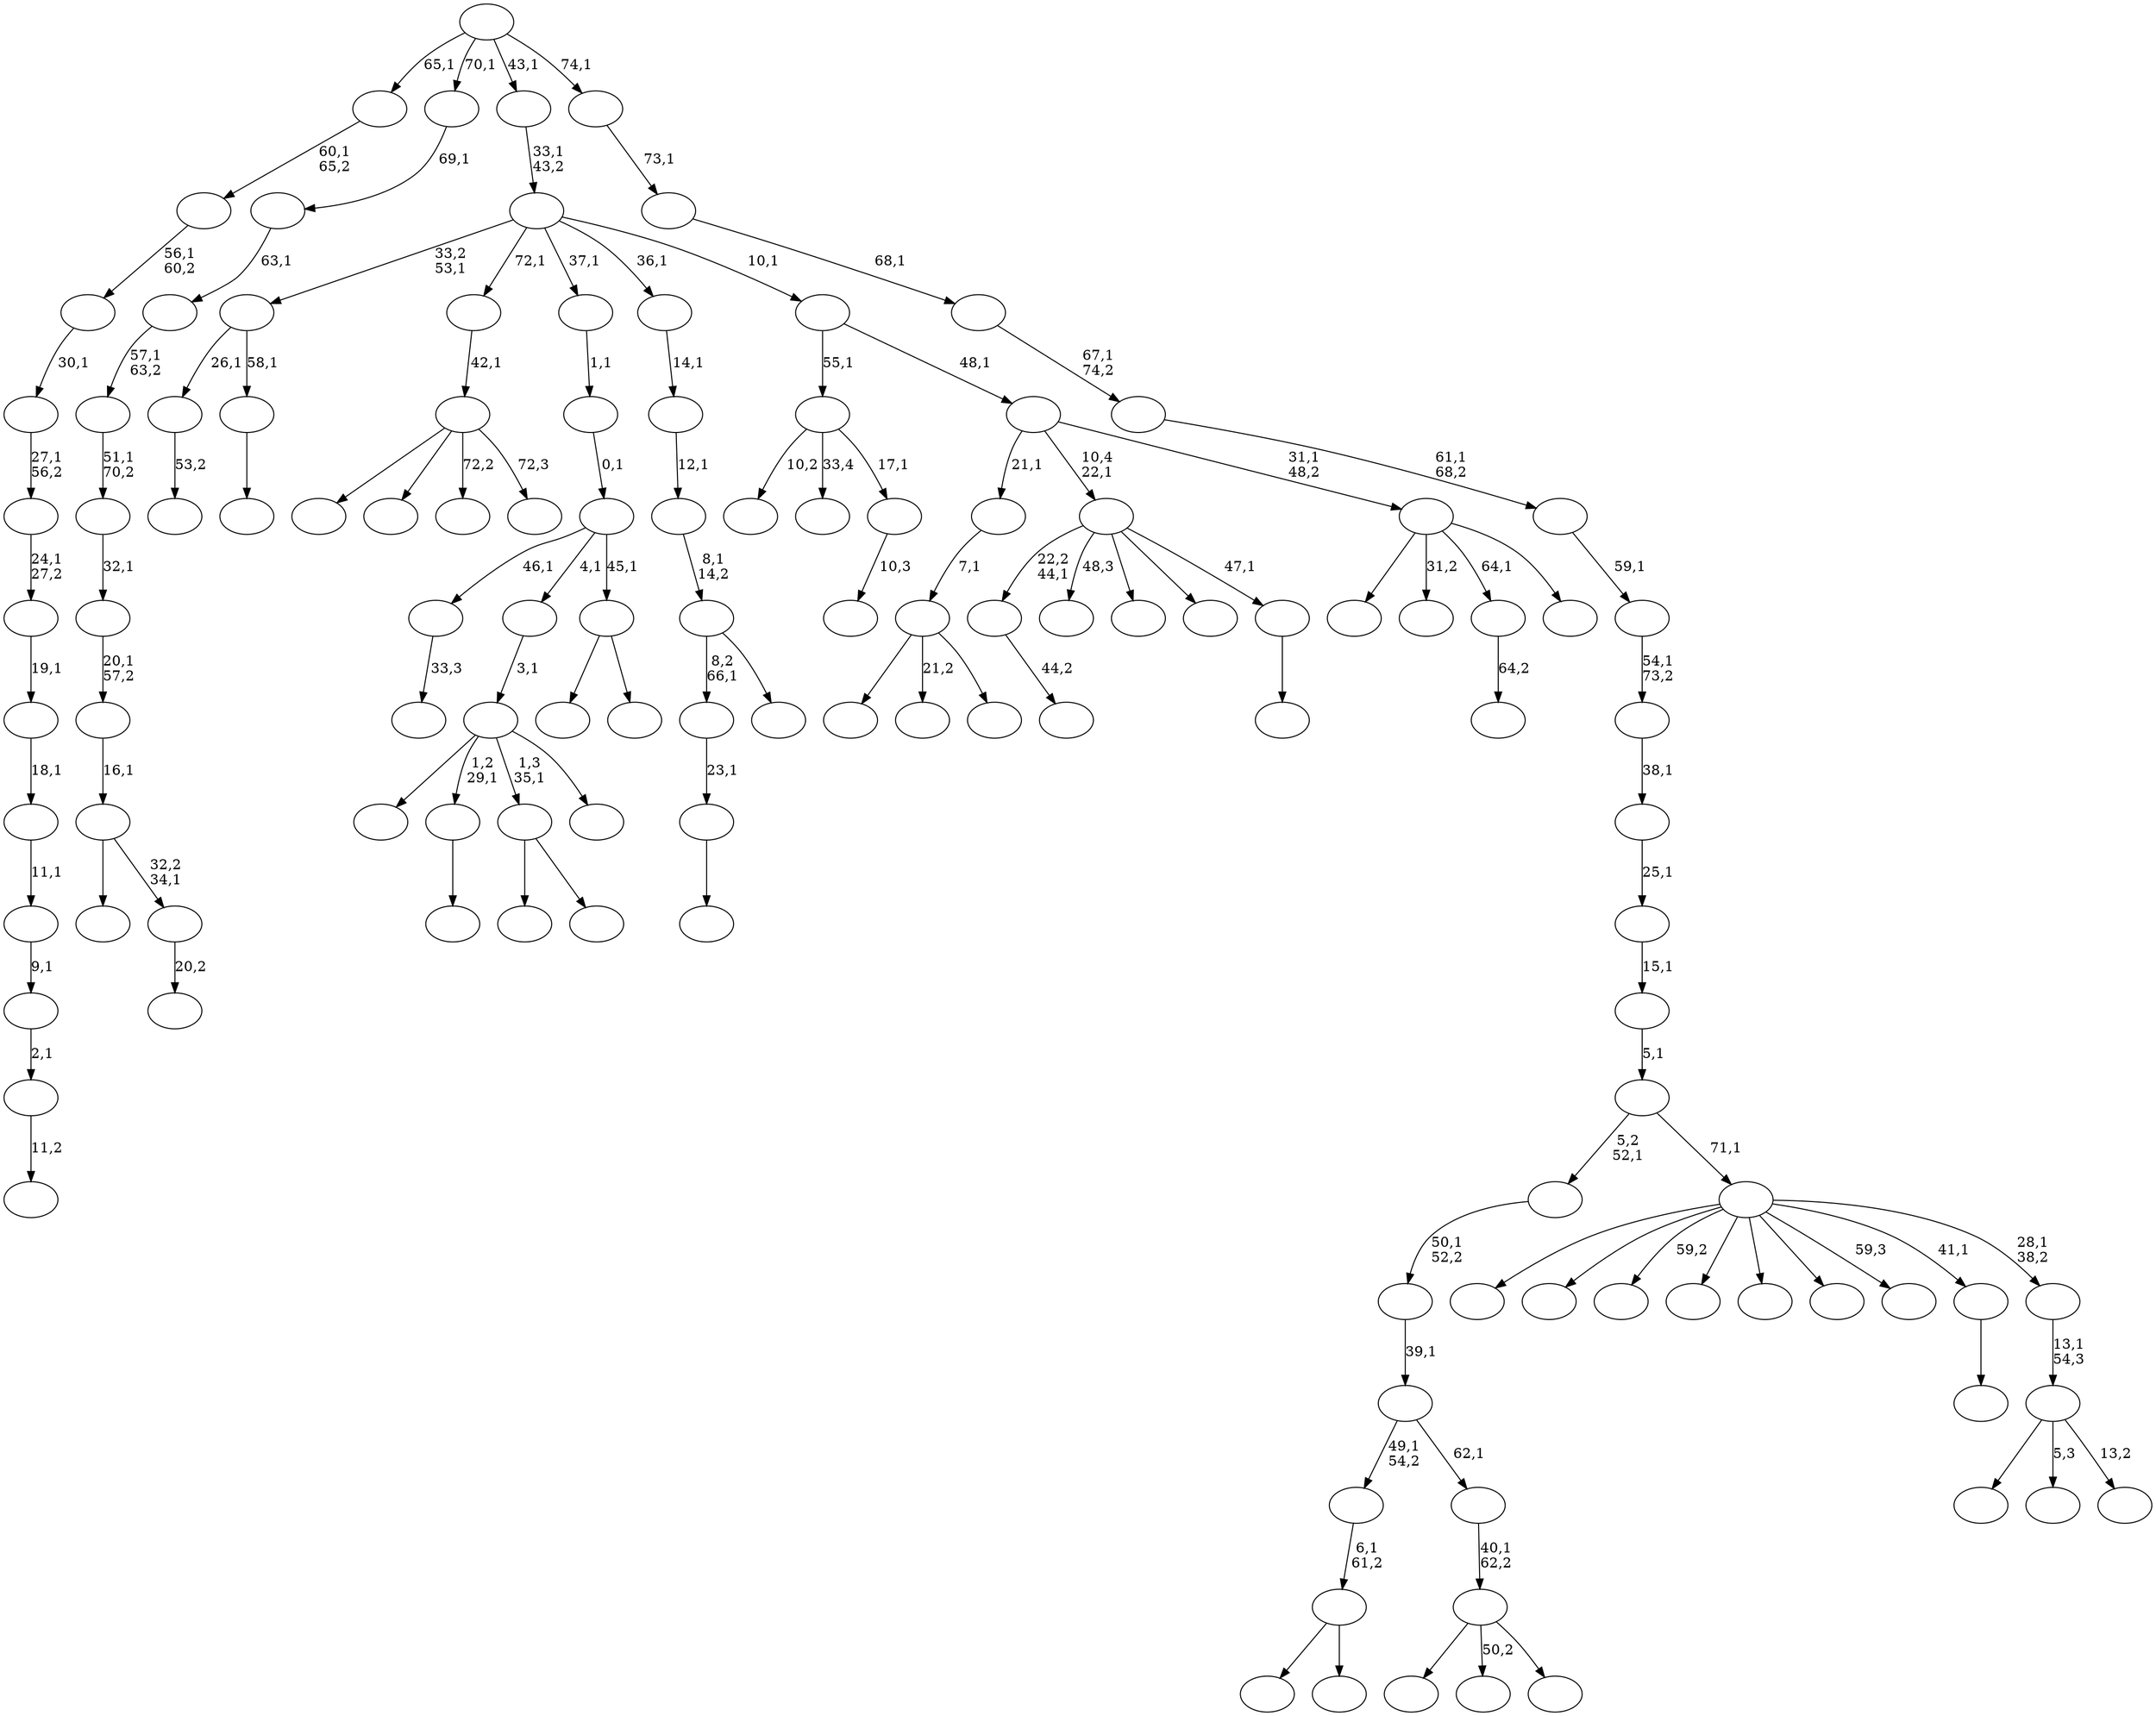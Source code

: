 digraph T {
	125 [label=""]
	124 [label=""]
	123 [label=""]
	122 [label=""]
	121 [label=""]
	120 [label=""]
	119 [label=""]
	118 [label=""]
	117 [label=""]
	116 [label=""]
	115 [label=""]
	114 [label=""]
	113 [label=""]
	112 [label=""]
	111 [label=""]
	110 [label=""]
	109 [label=""]
	108 [label=""]
	107 [label=""]
	106 [label=""]
	105 [label=""]
	104 [label=""]
	103 [label=""]
	102 [label=""]
	101 [label=""]
	100 [label=""]
	99 [label=""]
	98 [label=""]
	97 [label=""]
	96 [label=""]
	95 [label=""]
	94 [label=""]
	93 [label=""]
	92 [label=""]
	91 [label=""]
	90 [label=""]
	89 [label=""]
	88 [label=""]
	87 [label=""]
	86 [label=""]
	85 [label=""]
	84 [label=""]
	83 [label=""]
	82 [label=""]
	81 [label=""]
	80 [label=""]
	79 [label=""]
	78 [label=""]
	77 [label=""]
	76 [label=""]
	75 [label=""]
	74 [label=""]
	73 [label=""]
	72 [label=""]
	71 [label=""]
	70 [label=""]
	69 [label=""]
	68 [label=""]
	67 [label=""]
	66 [label=""]
	65 [label=""]
	64 [label=""]
	63 [label=""]
	62 [label=""]
	61 [label=""]
	60 [label=""]
	59 [label=""]
	58 [label=""]
	57 [label=""]
	56 [label=""]
	55 [label=""]
	54 [label=""]
	53 [label=""]
	52 [label=""]
	51 [label=""]
	50 [label=""]
	49 [label=""]
	48 [label=""]
	47 [label=""]
	46 [label=""]
	45 [label=""]
	44 [label=""]
	43 [label=""]
	42 [label=""]
	41 [label=""]
	40 [label=""]
	39 [label=""]
	38 [label=""]
	37 [label=""]
	36 [label=""]
	35 [label=""]
	34 [label=""]
	33 [label=""]
	32 [label=""]
	31 [label=""]
	30 [label=""]
	29 [label=""]
	28 [label=""]
	27 [label=""]
	26 [label=""]
	25 [label=""]
	24 [label=""]
	23 [label=""]
	22 [label=""]
	21 [label=""]
	20 [label=""]
	19 [label=""]
	18 [label=""]
	17 [label=""]
	16 [label=""]
	15 [label=""]
	14 [label=""]
	13 [label=""]
	12 [label=""]
	11 [label=""]
	10 [label=""]
	9 [label=""]
	8 [label=""]
	7 [label=""]
	6 [label=""]
	5 [label=""]
	4 [label=""]
	3 [label=""]
	2 [label=""]
	1 [label=""]
	0 [label=""]
	122 -> 123 [label="44,2"]
	118 -> 119 [label="11,2"]
	117 -> 118 [label="2,1"]
	116 -> 117 [label="9,1"]
	115 -> 116 [label="11,1"]
	114 -> 115 [label="18,1"]
	113 -> 114 [label="19,1"]
	112 -> 113 [label="24,1\n27,2"]
	111 -> 112 [label="27,1\n56,2"]
	110 -> 111 [label="30,1"]
	109 -> 110 [label="56,1\n60,2"]
	108 -> 109 [label="60,1\n65,2"]
	103 -> 104 [label="33,3"]
	97 -> 98 [label=""]
	92 -> 124 [label=""]
	92 -> 93 [label=""]
	89 -> 90 [label="53,2"]
	87 -> 125 [label=""]
	87 -> 97 [label="1,2\n29,1"]
	87 -> 92 [label="1,3\n35,1"]
	87 -> 88 [label=""]
	86 -> 87 [label="3,1"]
	84 -> 105 [label=""]
	84 -> 85 [label=""]
	83 -> 84 [label="6,1\n61,2"]
	81 -> 82 [label="64,2"]
	73 -> 74 [label=""]
	72 -> 73 [label="23,1"]
	69 -> 70 [label=""]
	68 -> 89 [label="26,1"]
	68 -> 69 [label="58,1"]
	65 -> 95 [label=""]
	65 -> 94 [label=""]
	65 -> 77 [label="72,2"]
	65 -> 66 [label="72,3"]
	64 -> 65 [label="42,1"]
	62 -> 96 [label=""]
	62 -> 91 [label="21,2"]
	62 -> 63 [label=""]
	61 -> 62 [label="7,1"]
	59 -> 121 [label=""]
	59 -> 107 [label="50,2"]
	59 -> 60 [label=""]
	58 -> 59 [label="40,1\n62,2"]
	57 -> 83 [label="49,1\n54,2"]
	57 -> 58 [label="62,1"]
	56 -> 57 [label="39,1"]
	55 -> 56 [label="50,1\n52,2"]
	53 -> 54 [label="20,2"]
	52 -> 75 [label=""]
	52 -> 53 [label="32,2\n34,1"]
	51 -> 52 [label="16,1"]
	50 -> 51 [label="20,1\n57,2"]
	49 -> 50 [label="32,1"]
	48 -> 49 [label="51,1\n70,2"]
	47 -> 48 [label="57,1\n63,2"]
	46 -> 47 [label="63,1"]
	45 -> 46 [label="69,1"]
	43 -> 71 [label=""]
	43 -> 44 [label=""]
	42 -> 103 [label="46,1"]
	42 -> 86 [label="4,1"]
	42 -> 43 [label="45,1"]
	41 -> 42 [label="0,1"]
	40 -> 41 [label="1,1"]
	36 -> 37 [label="10,3"]
	35 -> 102 [label="10,2"]
	35 -> 67 [label="33,4"]
	35 -> 36 [label="17,1"]
	31 -> 72 [label="8,2\n66,1"]
	31 -> 32 [label=""]
	30 -> 31 [label="8,1\n14,2"]
	29 -> 30 [label="12,1"]
	28 -> 29 [label="14,1"]
	25 -> 26 [label=""]
	24 -> 122 [label="22,2\n44,1"]
	24 -> 101 [label="48,3"]
	24 -> 80 [label=""]
	24 -> 34 [label=""]
	24 -> 25 [label="47,1"]
	22 -> 23 [label=""]
	20 -> 100 [label=""]
	20 -> 99 [label="31,2"]
	20 -> 81 [label="64,1"]
	20 -> 21 [label=""]
	19 -> 61 [label="21,1"]
	19 -> 24 [label="10,4\n22,1"]
	19 -> 20 [label="31,1\n48,2"]
	18 -> 35 [label="55,1"]
	18 -> 19 [label="48,1"]
	17 -> 68 [label="33,2\n53,1"]
	17 -> 64 [label="72,1"]
	17 -> 40 [label="37,1"]
	17 -> 28 [label="36,1"]
	17 -> 18 [label="10,1"]
	16 -> 17 [label="33,1\n43,2"]
	14 -> 106 [label=""]
	14 -> 33 [label="5,3"]
	14 -> 15 [label="13,2"]
	13 -> 14 [label="13,1\n54,3"]
	12 -> 120 [label=""]
	12 -> 79 [label=""]
	12 -> 78 [label="59,2"]
	12 -> 76 [label=""]
	12 -> 39 [label=""]
	12 -> 38 [label=""]
	12 -> 27 [label="59,3"]
	12 -> 22 [label="41,1"]
	12 -> 13 [label="28,1\n38,2"]
	11 -> 55 [label="5,2\n52,1"]
	11 -> 12 [label="71,1"]
	10 -> 11 [label="5,1"]
	9 -> 10 [label="15,1"]
	8 -> 9 [label="25,1"]
	7 -> 8 [label="38,1"]
	6 -> 7 [label="54,1\n73,2"]
	5 -> 6 [label="59,1"]
	4 -> 5 [label="61,1\n68,2"]
	3 -> 4 [label="67,1\n74,2"]
	2 -> 3 [label="68,1"]
	1 -> 2 [label="73,1"]
	0 -> 108 [label="65,1"]
	0 -> 45 [label="70,1"]
	0 -> 16 [label="43,1"]
	0 -> 1 [label="74,1"]
}
